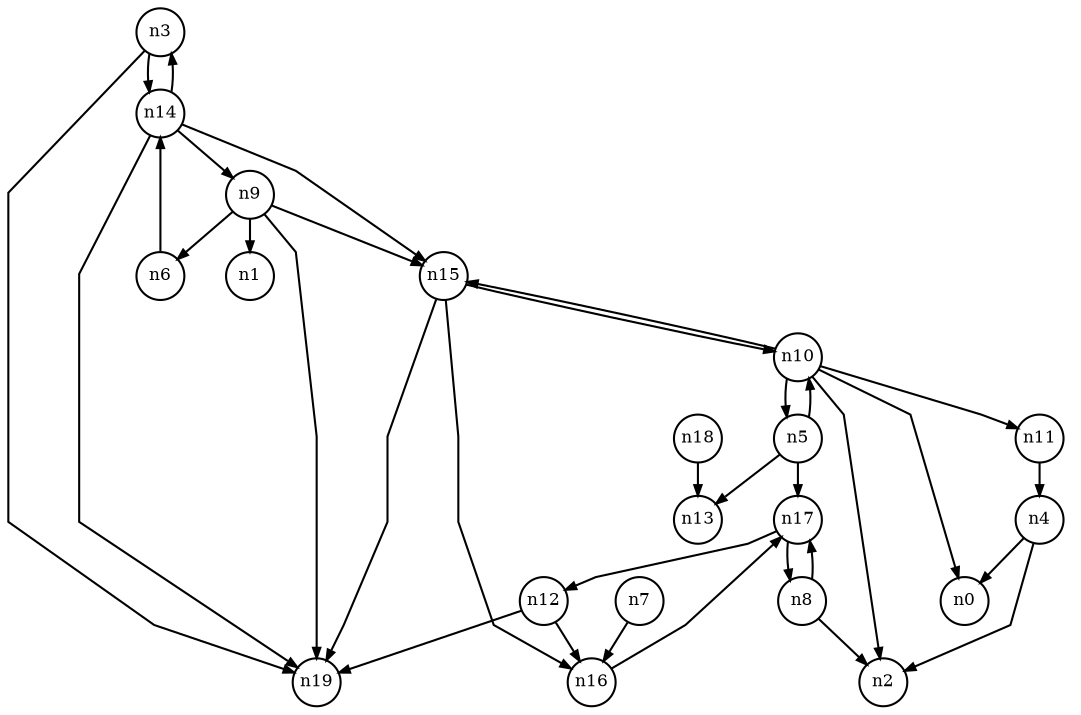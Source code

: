 digraph G{
splines=polyline;
ranksep=0.22;
nodesep=0.22;
nodesize=0.16;
fontsize=8
edge [arrowsize=0.5]
node [fontsize=8 shape=circle width=0.32 fixedsize=shape];

n3 -> n19
n3 -> n14
n4 -> n0
n4 -> n2
n10 -> n0
n10 -> n2
n10 -> n11
n10 -> n15
n10 -> n5
n5 -> n10
n5 -> n13
n5 -> n17
n17 -> n12
n17 -> n8
n16 -> n17
n7 -> n16
n8 -> n2
n8 -> n17
n9 -> n1
n9 -> n6
n9 -> n15
n9 -> n19
n6 -> n14
n15 -> n16
n15 -> n19
n15 -> n10
n11 -> n4
n12 -> n16
n12 -> n19
n14 -> n3
n14 -> n9
n14 -> n15
n14 -> n19
n18 -> n13
}
